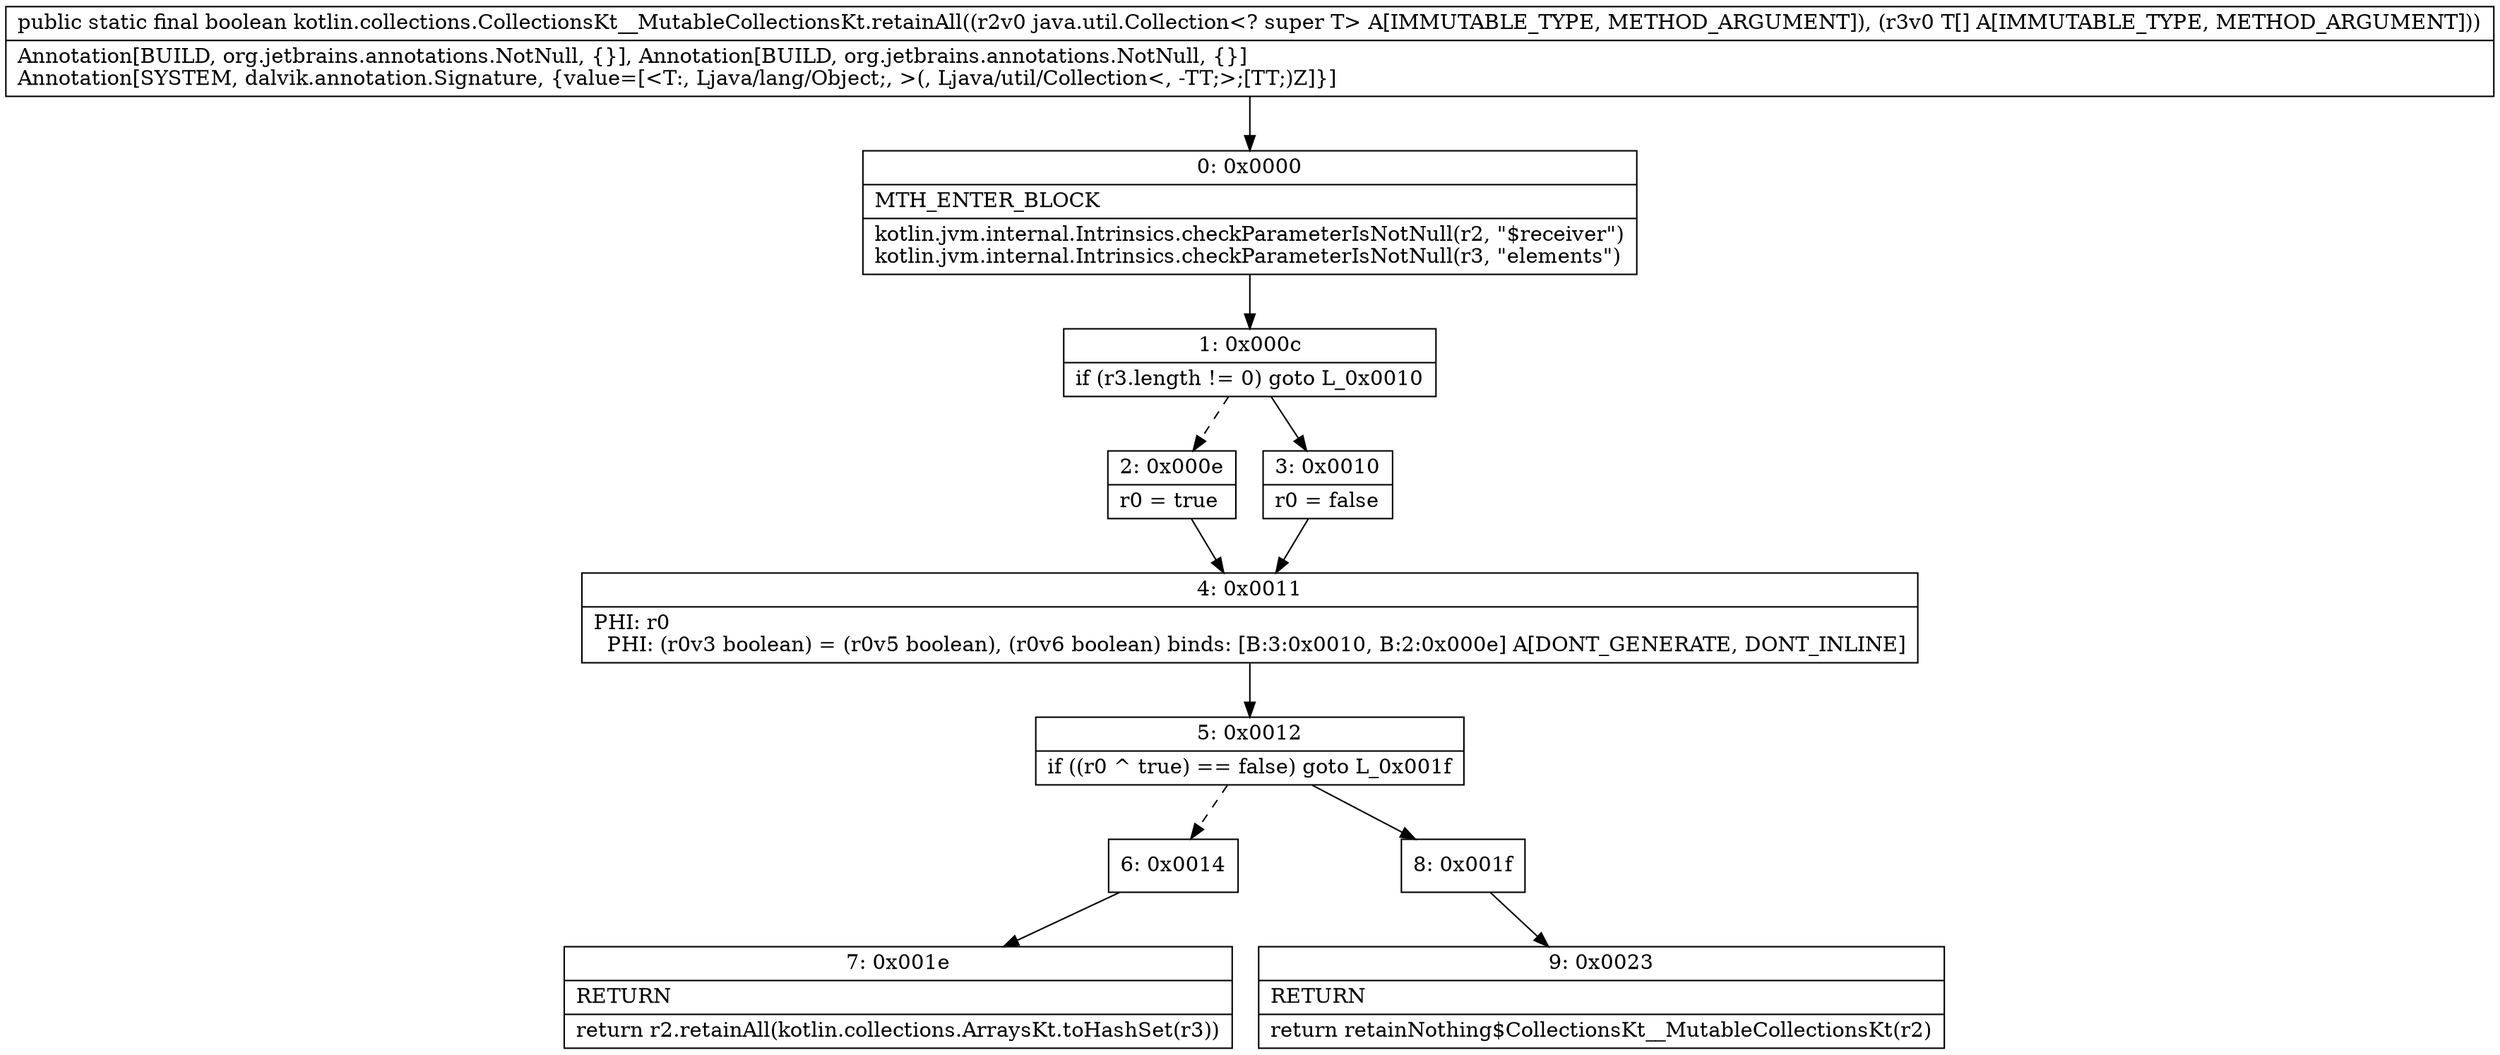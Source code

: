 digraph "CFG forkotlin.collections.CollectionsKt__MutableCollectionsKt.retainAll(Ljava\/util\/Collection;[Ljava\/lang\/Object;)Z" {
Node_0 [shape=record,label="{0\:\ 0x0000|MTH_ENTER_BLOCK\l|kotlin.jvm.internal.Intrinsics.checkParameterIsNotNull(r2, \"$receiver\")\lkotlin.jvm.internal.Intrinsics.checkParameterIsNotNull(r3, \"elements\")\l}"];
Node_1 [shape=record,label="{1\:\ 0x000c|if (r3.length != 0) goto L_0x0010\l}"];
Node_2 [shape=record,label="{2\:\ 0x000e|r0 = true\l}"];
Node_3 [shape=record,label="{3\:\ 0x0010|r0 = false\l}"];
Node_4 [shape=record,label="{4\:\ 0x0011|PHI: r0 \l  PHI: (r0v3 boolean) = (r0v5 boolean), (r0v6 boolean) binds: [B:3:0x0010, B:2:0x000e] A[DONT_GENERATE, DONT_INLINE]\l}"];
Node_5 [shape=record,label="{5\:\ 0x0012|if ((r0 ^ true) == false) goto L_0x001f\l}"];
Node_6 [shape=record,label="{6\:\ 0x0014}"];
Node_7 [shape=record,label="{7\:\ 0x001e|RETURN\l|return r2.retainAll(kotlin.collections.ArraysKt.toHashSet(r3))\l}"];
Node_8 [shape=record,label="{8\:\ 0x001f}"];
Node_9 [shape=record,label="{9\:\ 0x0023|RETURN\l|return retainNothing$CollectionsKt__MutableCollectionsKt(r2)\l}"];
MethodNode[shape=record,label="{public static final boolean kotlin.collections.CollectionsKt__MutableCollectionsKt.retainAll((r2v0 java.util.Collection\<? super T\> A[IMMUTABLE_TYPE, METHOD_ARGUMENT]), (r3v0 T[] A[IMMUTABLE_TYPE, METHOD_ARGUMENT]))  | Annotation[BUILD, org.jetbrains.annotations.NotNull, \{\}], Annotation[BUILD, org.jetbrains.annotations.NotNull, \{\}]\lAnnotation[SYSTEM, dalvik.annotation.Signature, \{value=[\<T:, Ljava\/lang\/Object;, \>(, Ljava\/util\/Collection\<, \-TT;\>;[TT;)Z]\}]\l}"];
MethodNode -> Node_0;
Node_0 -> Node_1;
Node_1 -> Node_2[style=dashed];
Node_1 -> Node_3;
Node_2 -> Node_4;
Node_3 -> Node_4;
Node_4 -> Node_5;
Node_5 -> Node_6[style=dashed];
Node_5 -> Node_8;
Node_6 -> Node_7;
Node_8 -> Node_9;
}

